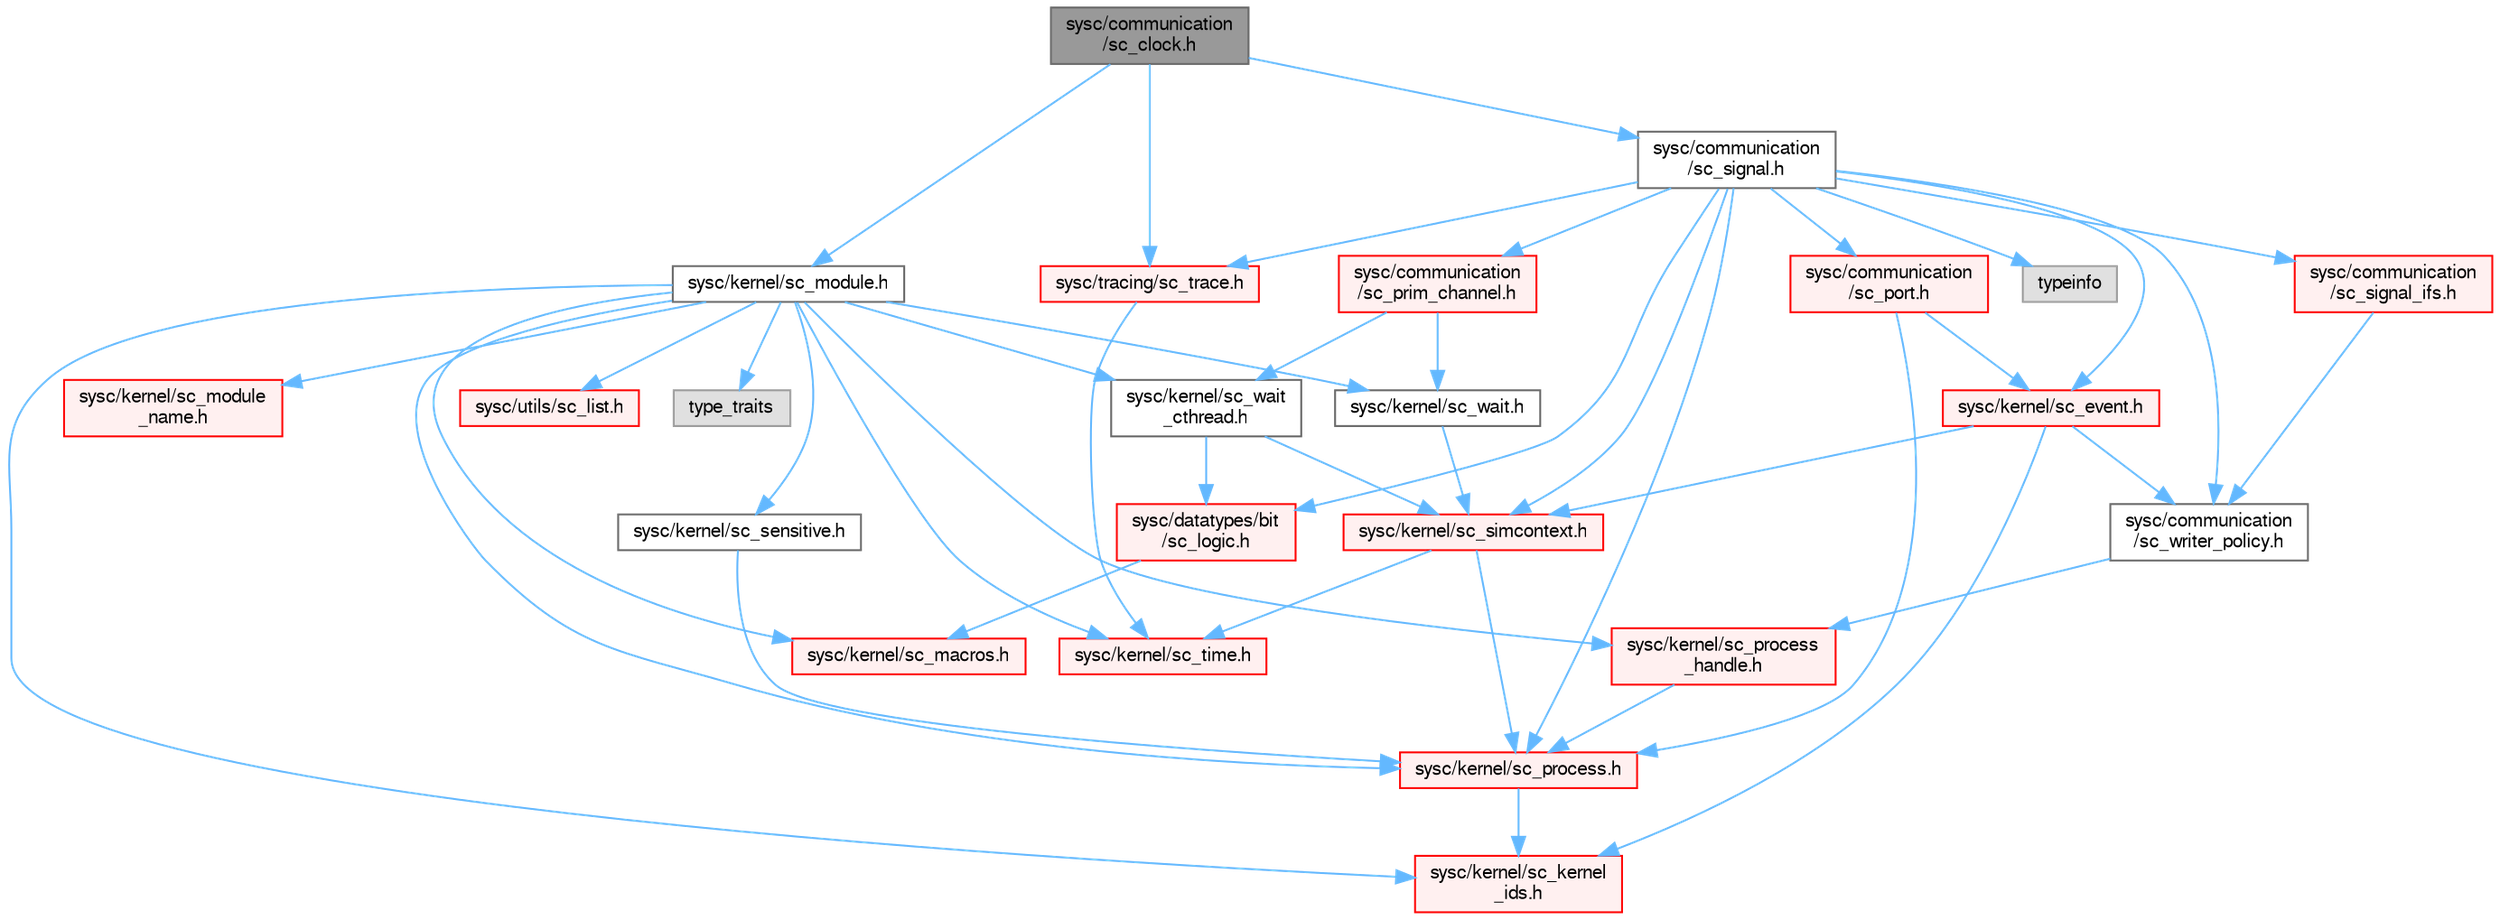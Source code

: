 digraph "sysc/communication/sc_clock.h"
{
 // LATEX_PDF_SIZE
  bgcolor="transparent";
  edge [fontname=FreeSans,fontsize=10,labelfontname=FreeSans,labelfontsize=10];
  node [fontname=FreeSans,fontsize=10,shape=box,height=0.2,width=0.4];
  Node1 [id="Node000001",label="sysc/communication\l/sc_clock.h",height=0.2,width=0.4,color="gray40", fillcolor="grey60", style="filled", fontcolor="black",tooltip=" "];
  Node1 -> Node2 [id="edge1_Node000001_Node000002",color="steelblue1",style="solid",tooltip=" "];
  Node2 [id="Node000002",label="sysc/kernel/sc_module.h",height=0.2,width=0.4,color="grey40", fillcolor="white", style="filled",URL="$a00341.html",tooltip=" "];
  Node2 -> Node3 [id="edge2_Node000002_Node000003",color="steelblue1",style="solid",tooltip=" "];
  Node3 [id="Node000003",label="sysc/kernel/sc_kernel\l_ids.h",height=0.2,width=0.4,color="red", fillcolor="#FFF0F0", style="filled",URL="$a00386.html",tooltip=" "];
  Node2 -> Node13 [id="edge3_Node000002_Node000013",color="steelblue1",style="solid",tooltip=" "];
  Node13 [id="Node000013",label="sysc/kernel/sc_macros.h",height=0.2,width=0.4,color="red", fillcolor="#FFF0F0", style="filled",URL="$a00374.html",tooltip=" "];
  Node2 -> Node14 [id="edge4_Node000002_Node000014",color="steelblue1",style="solid",tooltip=" "];
  Node14 [id="Node000014",label="sysc/kernel/sc_module\l_name.h",height=0.2,width=0.4,color="red", fillcolor="#FFF0F0", style="filled",URL="$a00371.html",tooltip=" "];
  Node2 -> Node16 [id="edge5_Node000002_Node000016",color="steelblue1",style="solid",tooltip=" "];
  Node16 [id="Node000016",label="sysc/kernel/sc_process.h",height=0.2,width=0.4,color="red", fillcolor="#FFF0F0", style="filled",URL="$a00437.html",tooltip=" "];
  Node16 -> Node3 [id="edge6_Node000016_Node000003",color="steelblue1",style="solid",tooltip=" "];
  Node2 -> Node25 [id="edge7_Node000002_Node000025",color="steelblue1",style="solid",tooltip=" "];
  Node25 [id="Node000025",label="sysc/kernel/sc_process\l_handle.h",height=0.2,width=0.4,color="red", fillcolor="#FFF0F0", style="filled",URL="$a00329.html",tooltip=" "];
  Node25 -> Node16 [id="edge8_Node000025_Node000016",color="steelblue1",style="solid",tooltip=" "];
  Node2 -> Node26 [id="edge9_Node000002_Node000026",color="steelblue1",style="solid",tooltip=" "];
  Node26 [id="Node000026",label="sysc/kernel/sc_sensitive.h",height=0.2,width=0.4,color="grey40", fillcolor="white", style="filled",URL="$a00419.html",tooltip=" "];
  Node26 -> Node16 [id="edge10_Node000026_Node000016",color="steelblue1",style="solid",tooltip=" "];
  Node2 -> Node27 [id="edge11_Node000002_Node000027",color="steelblue1",style="solid",tooltip=" "];
  Node27 [id="Node000027",label="sysc/kernel/sc_time.h",height=0.2,width=0.4,color="red", fillcolor="#FFF0F0", style="filled",URL="$a00365.html",tooltip=" "];
  Node2 -> Node47 [id="edge12_Node000002_Node000047",color="steelblue1",style="solid",tooltip=" "];
  Node47 [id="Node000047",label="sysc/kernel/sc_wait.h",height=0.2,width=0.4,color="grey40", fillcolor="white", style="filled",URL="$a00332.html",tooltip=" "];
  Node47 -> Node48 [id="edge13_Node000047_Node000048",color="steelblue1",style="solid",tooltip=" "];
  Node48 [id="Node000048",label="sysc/kernel/sc_simcontext.h",height=0.2,width=0.4,color="red", fillcolor="#FFF0F0", style="filled",URL="$a00377.html",tooltip=" "];
  Node48 -> Node16 [id="edge14_Node000048_Node000016",color="steelblue1",style="solid",tooltip=" "];
  Node48 -> Node27 [id="edge15_Node000048_Node000027",color="steelblue1",style="solid",tooltip=" "];
  Node2 -> Node57 [id="edge16_Node000002_Node000057",color="steelblue1",style="solid",tooltip=" "];
  Node57 [id="Node000057",label="sysc/kernel/sc_wait\l_cthread.h",height=0.2,width=0.4,color="grey40", fillcolor="white", style="filled",URL="$a00389.html",tooltip=" "];
  Node57 -> Node48 [id="edge17_Node000057_Node000048",color="steelblue1",style="solid",tooltip=" "];
  Node57 -> Node58 [id="edge18_Node000057_Node000058",color="steelblue1",style="solid",tooltip=" "];
  Node58 [id="Node000058",label="sysc/datatypes/bit\l/sc_logic.h",height=0.2,width=0.4,color="red", fillcolor="#FFF0F0", style="filled",URL="$a00035.html",tooltip=" "];
  Node58 -> Node13 [id="edge19_Node000058_Node000013",color="steelblue1",style="solid",tooltip=" "];
  Node2 -> Node61 [id="edge20_Node000002_Node000061",color="steelblue1",style="solid",tooltip=" "];
  Node61 [id="Node000061",label="sysc/utils/sc_list.h",height=0.2,width=0.4,color="red", fillcolor="#FFF0F0", style="filled",URL="$a00233.html",tooltip=" "];
  Node2 -> Node62 [id="edge21_Node000002_Node000062",color="steelblue1",style="solid",tooltip=" "];
  Node62 [id="Node000062",label="type_traits",height=0.2,width=0.4,color="grey60", fillcolor="#E0E0E0", style="filled",tooltip=" "];
  Node1 -> Node63 [id="edge22_Node000001_Node000063",color="steelblue1",style="solid",tooltip=" "];
  Node63 [id="Node000063",label="sysc/communication\l/sc_signal.h",height=0.2,width=0.4,color="grey40", fillcolor="white", style="filled",URL="$a00296.html",tooltip=" "];
  Node63 -> Node64 [id="edge23_Node000063_Node000064",color="steelblue1",style="solid",tooltip=" "];
  Node64 [id="Node000064",label="sysc/communication\l/sc_port.h",height=0.2,width=0.4,color="red", fillcolor="#FFF0F0", style="filled",URL="$a00281.html",tooltip=" "];
  Node64 -> Node65 [id="edge24_Node000064_Node000065",color="steelblue1",style="solid",tooltip=" "];
  Node65 [id="Node000065",label="sysc/kernel/sc_event.h",height=0.2,width=0.4,color="red", fillcolor="#FFF0F0", style="filled",URL="$a00398.html",tooltip=" "];
  Node65 -> Node3 [id="edge25_Node000065_Node000003",color="steelblue1",style="solid",tooltip=" "];
  Node65 -> Node48 [id="edge26_Node000065_Node000048",color="steelblue1",style="solid",tooltip=" "];
  Node65 -> Node66 [id="edge27_Node000065_Node000066",color="steelblue1",style="solid",tooltip=" "];
  Node66 [id="Node000066",label="sysc/communication\l/sc_writer_policy.h",height=0.2,width=0.4,color="grey40", fillcolor="white", style="filled",URL="$a00248.html",tooltip=" "];
  Node66 -> Node25 [id="edge28_Node000066_Node000025",color="steelblue1",style="solid",tooltip=" "];
  Node64 -> Node16 [id="edge29_Node000064_Node000016",color="steelblue1",style="solid",tooltip=" "];
  Node63 -> Node68 [id="edge30_Node000063_Node000068",color="steelblue1",style="solid",tooltip=" "];
  Node68 [id="Node000068",label="sysc/communication\l/sc_prim_channel.h",height=0.2,width=0.4,color="red", fillcolor="#FFF0F0", style="filled",URL="$a00242.html",tooltip=" "];
  Node68 -> Node47 [id="edge31_Node000068_Node000047",color="steelblue1",style="solid",tooltip=" "];
  Node68 -> Node57 [id="edge32_Node000068_Node000057",color="steelblue1",style="solid",tooltip=" "];
  Node63 -> Node69 [id="edge33_Node000063_Node000069",color="steelblue1",style="solid",tooltip=" "];
  Node69 [id="Node000069",label="sysc/communication\l/sc_signal_ifs.h",height=0.2,width=0.4,color="red", fillcolor="#FFF0F0", style="filled",URL="$a00278.html",tooltip=" "];
  Node69 -> Node66 [id="edge34_Node000069_Node000066",color="steelblue1",style="solid",tooltip=" "];
  Node63 -> Node66 [id="edge35_Node000063_Node000066",color="steelblue1",style="solid",tooltip=" "];
  Node63 -> Node65 [id="edge36_Node000063_Node000065",color="steelblue1",style="solid",tooltip=" "];
  Node63 -> Node16 [id="edge37_Node000063_Node000016",color="steelblue1",style="solid",tooltip=" "];
  Node63 -> Node48 [id="edge38_Node000063_Node000048",color="steelblue1",style="solid",tooltip=" "];
  Node63 -> Node58 [id="edge39_Node000063_Node000058",color="steelblue1",style="solid",tooltip=" "];
  Node63 -> Node70 [id="edge40_Node000063_Node000070",color="steelblue1",style="solid",tooltip=" "];
  Node70 [id="Node000070",label="sysc/tracing/sc_trace.h",height=0.2,width=0.4,color="red", fillcolor="#FFF0F0", style="filled",URL="$a00017.html",tooltip=" "];
  Node70 -> Node27 [id="edge41_Node000070_Node000027",color="steelblue1",style="solid",tooltip=" "];
  Node63 -> Node71 [id="edge42_Node000063_Node000071",color="steelblue1",style="solid",tooltip=" "];
  Node71 [id="Node000071",label="typeinfo",height=0.2,width=0.4,color="grey60", fillcolor="#E0E0E0", style="filled",tooltip=" "];
  Node1 -> Node70 [id="edge43_Node000001_Node000070",color="steelblue1",style="solid",tooltip=" "];
}
